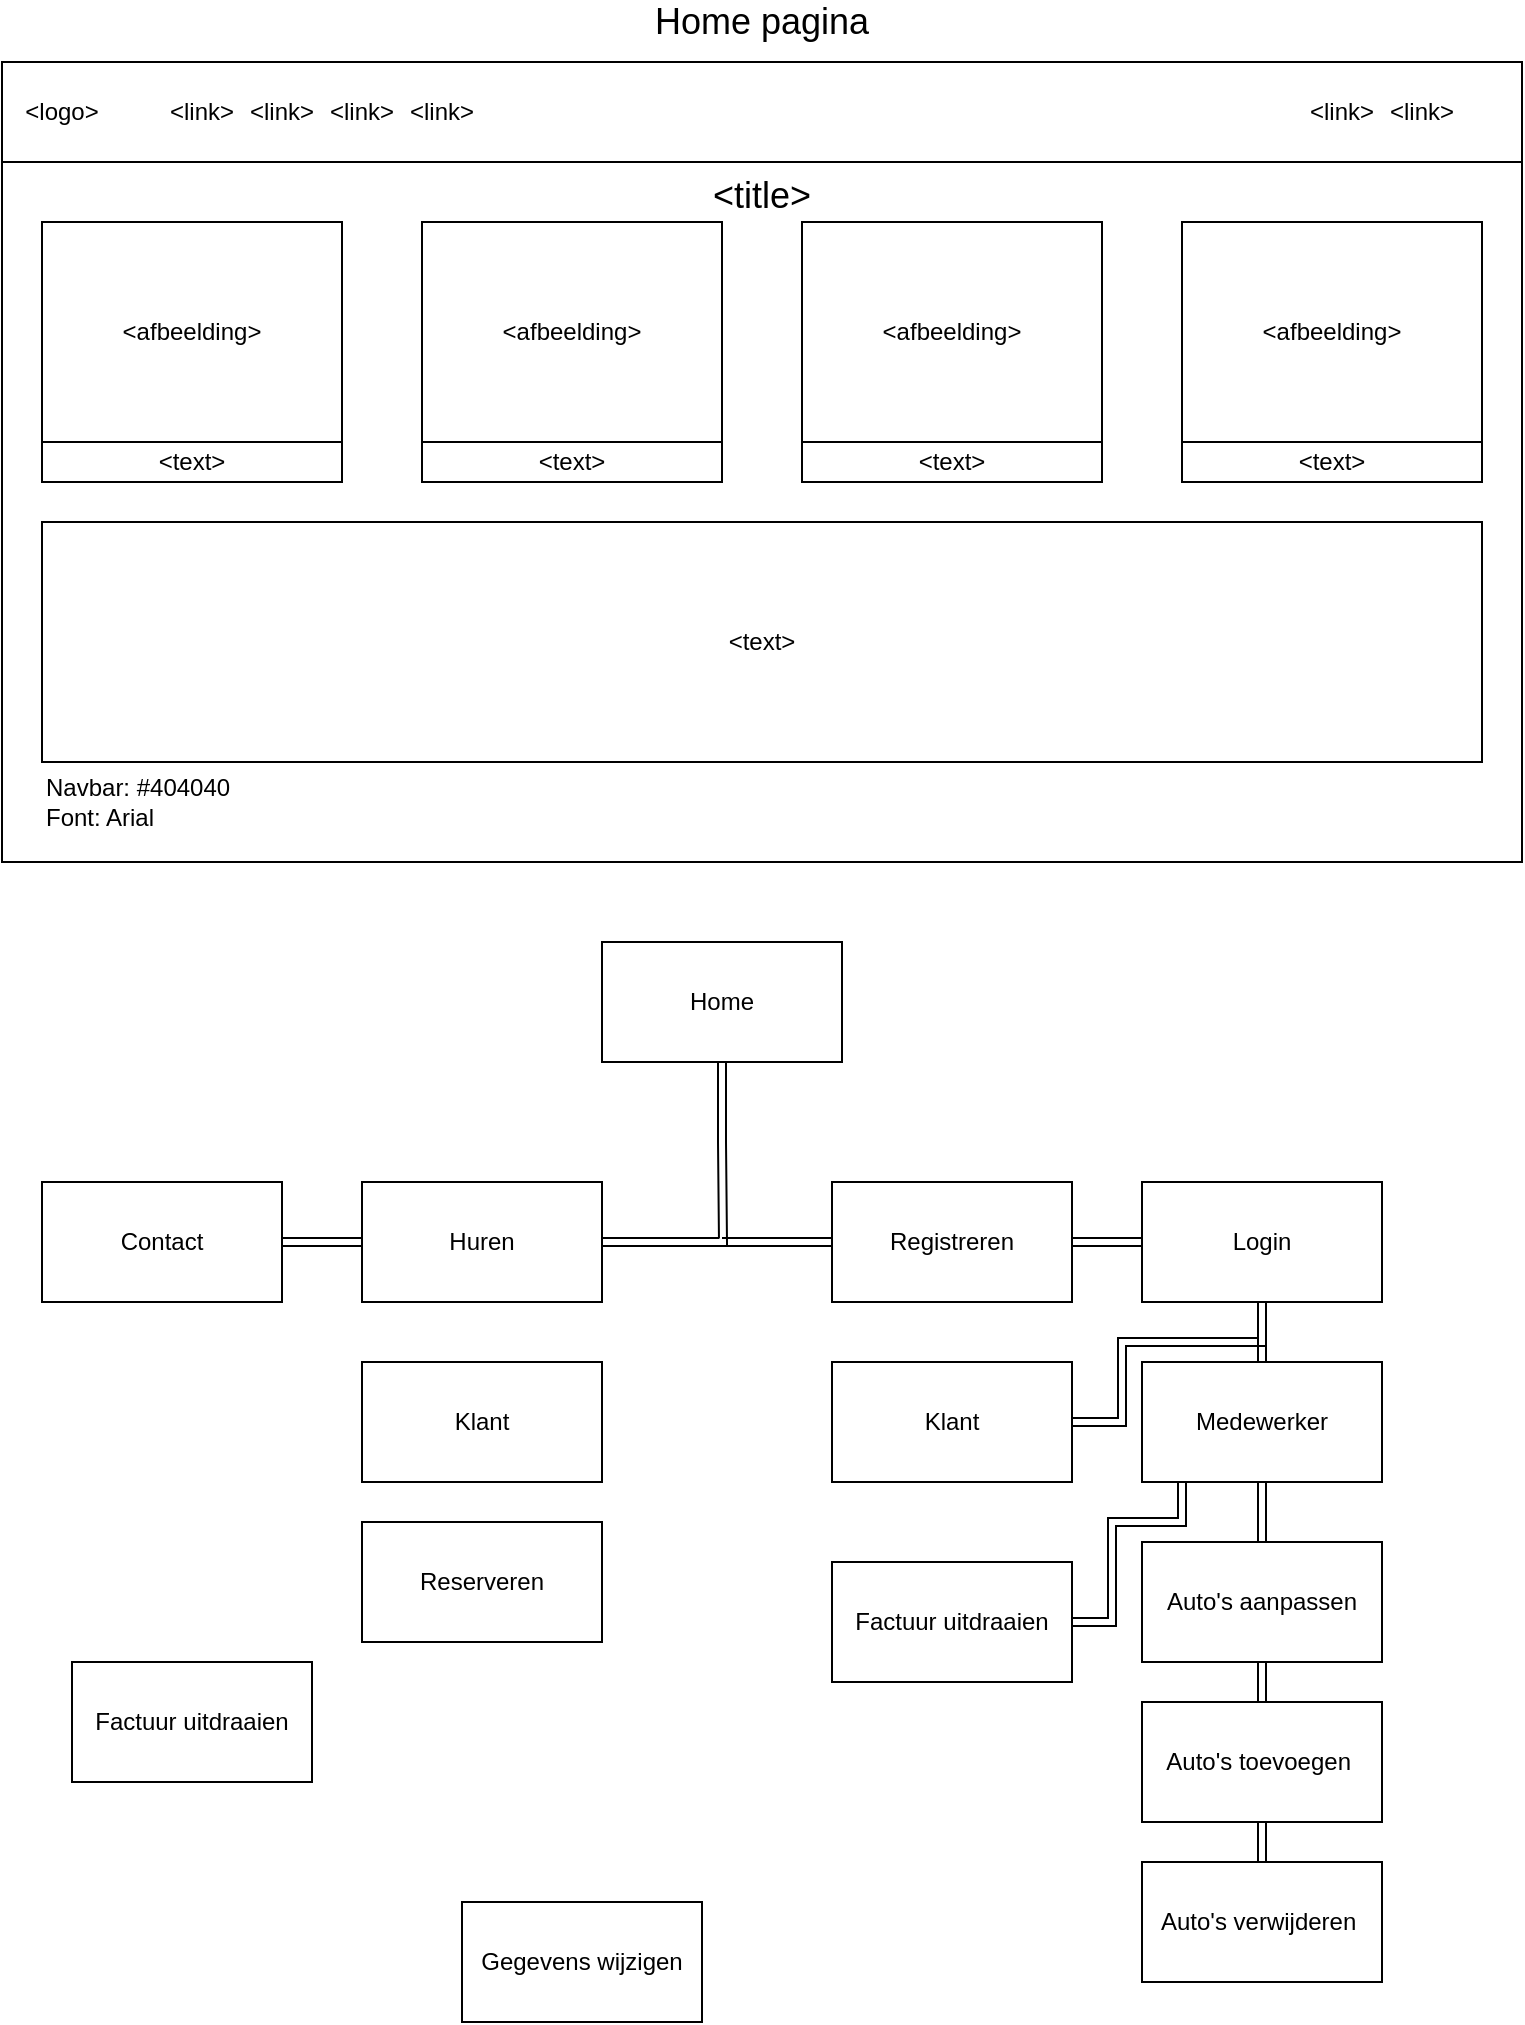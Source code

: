<mxfile version="14.2.9" type="github">
  <diagram id="ICP7XfCdU4k0QFbaAApS" name="Page-1">
    <mxGraphModel dx="998" dy="559" grid="1" gridSize="10" guides="1" tooltips="1" connect="1" arrows="1" fold="1" page="1" pageScale="1" pageWidth="827" pageHeight="1169" background="#FFFFFF" math="0" shadow="0">
      <root>
        <mxCell id="0" />
        <mxCell id="1" parent="0" />
        <mxCell id="QSonKLjE5DIXxnVEfX5k-2" value="" style="rounded=0;whiteSpace=wrap;html=1;" parent="1" vertex="1">
          <mxGeometry x="40" y="40" width="760" height="400" as="geometry" />
        </mxCell>
        <mxCell id="QSonKLjE5DIXxnVEfX5k-4" value="" style="rounded=0;whiteSpace=wrap;html=1;" parent="1" vertex="1">
          <mxGeometry x="40" y="40" width="760" height="50" as="geometry" />
        </mxCell>
        <mxCell id="QSonKLjE5DIXxnVEfX5k-6" value="&amp;lt;afbeelding&amp;gt;" style="rounded=0;whiteSpace=wrap;html=1;" parent="1" vertex="1">
          <mxGeometry x="250" y="120" width="150" height="110" as="geometry" />
        </mxCell>
        <mxCell id="QSonKLjE5DIXxnVEfX5k-7" value="&amp;lt;afbeelding&amp;gt;" style="rounded=0;whiteSpace=wrap;html=1;" parent="1" vertex="1">
          <mxGeometry x="440" y="120" width="150" height="110" as="geometry" />
        </mxCell>
        <mxCell id="QSonKLjE5DIXxnVEfX5k-8" value="&amp;lt;afbeelding&amp;gt;" style="rounded=0;whiteSpace=wrap;html=1;" parent="1" vertex="1">
          <mxGeometry x="630" y="120" width="150" height="110" as="geometry" />
        </mxCell>
        <mxCell id="QSonKLjE5DIXxnVEfX5k-9" value="&amp;lt;text&amp;gt;" style="rounded=0;whiteSpace=wrap;html=1;" parent="1" vertex="1">
          <mxGeometry x="60" y="230" width="150" height="20" as="geometry" />
        </mxCell>
        <mxCell id="QSonKLjE5DIXxnVEfX5k-10" value="&amp;lt;text&amp;gt;" style="rounded=0;whiteSpace=wrap;html=1;" parent="1" vertex="1">
          <mxGeometry x="250" y="230" width="150" height="20" as="geometry" />
        </mxCell>
        <mxCell id="QSonKLjE5DIXxnVEfX5k-11" value="&amp;lt;text&amp;gt;" style="rounded=0;whiteSpace=wrap;html=1;" parent="1" vertex="1">
          <mxGeometry x="440" y="230" width="150" height="20" as="geometry" />
        </mxCell>
        <mxCell id="QSonKLjE5DIXxnVEfX5k-12" value="&amp;lt;text&amp;gt;" style="rounded=0;whiteSpace=wrap;html=1;" parent="1" vertex="1">
          <mxGeometry x="630" y="230" width="150" height="20" as="geometry" />
        </mxCell>
        <mxCell id="QSonKLjE5DIXxnVEfX5k-13" value="&amp;lt;text&amp;gt;" style="rounded=0;whiteSpace=wrap;html=1;" parent="1" vertex="1">
          <mxGeometry x="60" y="270" width="720" height="120" as="geometry" />
        </mxCell>
        <mxCell id="cJjZH-XKdifrrdwPbRbD-1" value="&amp;lt;afbeelding&amp;gt;" style="rounded=0;whiteSpace=wrap;html=1;" parent="1" vertex="1">
          <mxGeometry x="60" y="120" width="150" height="110" as="geometry" />
        </mxCell>
        <mxCell id="f4QJuCPTMVfqGpAJvOSt-1" value="&amp;lt;logo&amp;gt;" style="text;html=1;strokeColor=none;fillColor=none;align=center;verticalAlign=middle;whiteSpace=wrap;rounded=0;" parent="1" vertex="1">
          <mxGeometry x="50" y="55" width="40" height="20" as="geometry" />
        </mxCell>
        <mxCell id="f4QJuCPTMVfqGpAJvOSt-2" value="&amp;lt;link&amp;gt;" style="text;html=1;strokeColor=none;fillColor=none;align=center;verticalAlign=middle;whiteSpace=wrap;rounded=0;" parent="1" vertex="1">
          <mxGeometry x="120" y="55" width="40" height="20" as="geometry" />
        </mxCell>
        <mxCell id="o6htf-XuyYg0vIoJGCG3-15" style="edgeStyle=orthogonalEdgeStyle;shape=link;rounded=0;orthogonalLoop=1;jettySize=auto;html=1;" parent="1" source="f4QJuCPTMVfqGpAJvOSt-3" edge="1">
          <mxGeometry relative="1" as="geometry">
            <mxPoint x="400" y="580" as="targetPoint" />
          </mxGeometry>
        </mxCell>
        <mxCell id="f4QJuCPTMVfqGpAJvOSt-3" value="Home" style="rounded=0;whiteSpace=wrap;html=1;" parent="1" vertex="1">
          <mxGeometry x="340" y="480" width="120" height="60" as="geometry" />
        </mxCell>
        <mxCell id="f4QJuCPTMVfqGpAJvOSt-4" value="Contact" style="rounded=0;whiteSpace=wrap;html=1;" parent="1" vertex="1">
          <mxGeometry x="60" y="600" width="120" height="60" as="geometry" />
        </mxCell>
        <mxCell id="nBukfMa6mgTiIJNsUBsy-5" value="" style="edgeStyle=orthogonalEdgeStyle;shape=link;rounded=0;orthogonalLoop=1;jettySize=auto;html=1;" edge="1" parent="1" source="f4QJuCPTMVfqGpAJvOSt-9" target="f4QJuCPTMVfqGpAJvOSt-15">
          <mxGeometry relative="1" as="geometry" />
        </mxCell>
        <mxCell id="nBukfMa6mgTiIJNsUBsy-6" style="edgeStyle=orthogonalEdgeStyle;shape=link;rounded=0;orthogonalLoop=1;jettySize=auto;html=1;entryX=1;entryY=0.5;entryDx=0;entryDy=0;" edge="1" parent="1" source="f4QJuCPTMVfqGpAJvOSt-9" target="o6htf-XuyYg0vIoJGCG3-3">
          <mxGeometry relative="1" as="geometry">
            <Array as="points">
              <mxPoint x="670" y="680" />
              <mxPoint x="600" y="680" />
              <mxPoint x="600" y="720" />
            </Array>
          </mxGeometry>
        </mxCell>
        <mxCell id="f4QJuCPTMVfqGpAJvOSt-9" value="Login" style="rounded=0;whiteSpace=wrap;html=1;" parent="1" vertex="1">
          <mxGeometry x="610" y="600" width="120" height="60" as="geometry" />
        </mxCell>
        <mxCell id="f4QJuCPTMVfqGpAJvOSt-13" value="Factuur uitdraaien" style="rounded=0;whiteSpace=wrap;html=1;" parent="1" vertex="1">
          <mxGeometry x="455" y="790" width="120" height="60" as="geometry" />
        </mxCell>
        <mxCell id="nBukfMa6mgTiIJNsUBsy-8" style="edgeStyle=orthogonalEdgeStyle;shape=link;rounded=0;orthogonalLoop=1;jettySize=auto;html=1;entryX=1;entryY=0.5;entryDx=0;entryDy=0;" edge="1" parent="1" source="f4QJuCPTMVfqGpAJvOSt-15" target="f4QJuCPTMVfqGpAJvOSt-13">
          <mxGeometry relative="1" as="geometry">
            <Array as="points">
              <mxPoint x="630" y="770" />
              <mxPoint x="595" y="770" />
              <mxPoint x="595" y="820" />
            </Array>
          </mxGeometry>
        </mxCell>
        <mxCell id="f4QJuCPTMVfqGpAJvOSt-15" value="Medewerker" style="rounded=0;whiteSpace=wrap;html=1;" parent="1" vertex="1">
          <mxGeometry x="610" y="690" width="120" height="60" as="geometry" />
        </mxCell>
        <mxCell id="f4QJuCPTMVfqGpAJvOSt-18" value="" style="edgeStyle=orthogonalEdgeStyle;shape=link;rounded=0;orthogonalLoop=1;jettySize=auto;html=1;" parent="1" source="f4QJuCPTMVfqGpAJvOSt-17" target="f4QJuCPTMVfqGpAJvOSt-15" edge="1">
          <mxGeometry relative="1" as="geometry" />
        </mxCell>
        <mxCell id="f4QJuCPTMVfqGpAJvOSt-17" value="Auto&#39;s aanpassen" style="rounded=0;whiteSpace=wrap;html=1;" parent="1" vertex="1">
          <mxGeometry x="610" y="780" width="120" height="60" as="geometry" />
        </mxCell>
        <mxCell id="IaX_yvu7LaWwqj8WJBtz-8" style="edgeStyle=orthogonalEdgeStyle;shape=link;rounded=0;orthogonalLoop=1;jettySize=auto;html=1;" parent="1" source="f4QJuCPTMVfqGpAJvOSt-19" target="IaX_yvu7LaWwqj8WJBtz-7" edge="1">
          <mxGeometry relative="1" as="geometry" />
        </mxCell>
        <mxCell id="IaX_yvu7LaWwqj8WJBtz-11" value="" style="edgeStyle=orthogonalEdgeStyle;shape=link;rounded=0;orthogonalLoop=1;jettySize=auto;html=1;" parent="1" source="f4QJuCPTMVfqGpAJvOSt-19" target="f4QJuCPTMVfqGpAJvOSt-17" edge="1">
          <mxGeometry relative="1" as="geometry" />
        </mxCell>
        <mxCell id="f4QJuCPTMVfqGpAJvOSt-19" value="Auto&#39;s toevoegen&amp;nbsp;" style="rounded=0;whiteSpace=wrap;html=1;" parent="1" vertex="1">
          <mxGeometry x="610" y="860" width="120" height="60" as="geometry" />
        </mxCell>
        <mxCell id="f4QJuCPTMVfqGpAJvOSt-21" value="&lt;font style=&quot;font-size: 18px&quot;&gt;Home pagina&lt;/font&gt;" style="text;html=1;strokeColor=none;fillColor=none;align=center;verticalAlign=middle;whiteSpace=wrap;rounded=0;" parent="1" vertex="1">
          <mxGeometry x="315" y="10" width="210" height="20" as="geometry" />
        </mxCell>
        <mxCell id="f4QJuCPTMVfqGpAJvOSt-22" value="&lt;div&gt;&lt;span&gt;Navbar: #404040&lt;/span&gt;&lt;/div&gt;Font: Arial" style="text;html=1;strokeColor=none;fillColor=none;align=left;verticalAlign=middle;whiteSpace=wrap;rounded=0;" parent="1" vertex="1">
          <mxGeometry x="60" y="400" width="110" height="20" as="geometry" />
        </mxCell>
        <mxCell id="IaX_yvu7LaWwqj8WJBtz-1" value="&amp;lt;link&amp;gt;" style="text;html=1;strokeColor=none;fillColor=none;align=center;verticalAlign=middle;whiteSpace=wrap;rounded=0;" parent="1" vertex="1">
          <mxGeometry x="160" y="55" width="40" height="20" as="geometry" />
        </mxCell>
        <mxCell id="IaX_yvu7LaWwqj8WJBtz-2" value="&amp;lt;link&amp;gt;" style="text;html=1;strokeColor=none;fillColor=none;align=center;verticalAlign=middle;whiteSpace=wrap;rounded=0;" parent="1" vertex="1">
          <mxGeometry x="200" y="55" width="40" height="20" as="geometry" />
        </mxCell>
        <mxCell id="IaX_yvu7LaWwqj8WJBtz-3" value="&amp;lt;link&amp;gt;" style="text;html=1;strokeColor=none;fillColor=none;align=center;verticalAlign=middle;whiteSpace=wrap;rounded=0;" parent="1" vertex="1">
          <mxGeometry x="240" y="55" width="40" height="20" as="geometry" />
        </mxCell>
        <mxCell id="IaX_yvu7LaWwqj8WJBtz-4" value="Reserveren" style="rounded=0;whiteSpace=wrap;html=1;" parent="1" vertex="1">
          <mxGeometry x="220" y="770" width="120" height="60" as="geometry" />
        </mxCell>
        <mxCell id="IaX_yvu7LaWwqj8WJBtz-7" value="Auto&#39;s verwijderen&amp;nbsp;" style="rounded=0;whiteSpace=wrap;html=1;" parent="1" vertex="1">
          <mxGeometry x="610" y="940" width="120" height="60" as="geometry" />
        </mxCell>
        <mxCell id="o6htf-XuyYg0vIoJGCG3-16" style="edgeStyle=orthogonalEdgeStyle;shape=link;rounded=0;orthogonalLoop=1;jettySize=auto;html=1;" parent="1" source="f4QJuCPTMVfqGpAJvOSt-7" edge="1">
          <mxGeometry relative="1" as="geometry">
            <mxPoint x="400" y="580" as="targetPoint" />
          </mxGeometry>
        </mxCell>
        <mxCell id="nBukfMa6mgTiIJNsUBsy-4" value="" style="edgeStyle=orthogonalEdgeStyle;shape=link;rounded=0;orthogonalLoop=1;jettySize=auto;html=1;" edge="1" parent="1" source="f4QJuCPTMVfqGpAJvOSt-7" target="f4QJuCPTMVfqGpAJvOSt-4">
          <mxGeometry relative="1" as="geometry" />
        </mxCell>
        <mxCell id="f4QJuCPTMVfqGpAJvOSt-7" value="Huren" style="rounded=0;whiteSpace=wrap;html=1;" parent="1" vertex="1">
          <mxGeometry x="220" y="600" width="120" height="60" as="geometry" />
        </mxCell>
        <mxCell id="o6htf-XuyYg0vIoJGCG3-17" style="edgeStyle=orthogonalEdgeStyle;shape=link;rounded=0;orthogonalLoop=1;jettySize=auto;html=1;" parent="1" source="f4QJuCPTMVfqGpAJvOSt-10" edge="1">
          <mxGeometry relative="1" as="geometry">
            <mxPoint x="400" y="630" as="targetPoint" />
          </mxGeometry>
        </mxCell>
        <mxCell id="nBukfMa6mgTiIJNsUBsy-1" value="" style="edgeStyle=orthogonalEdgeStyle;rounded=0;orthogonalLoop=1;jettySize=auto;html=1;shape=link;" edge="1" parent="1" source="f4QJuCPTMVfqGpAJvOSt-10" target="f4QJuCPTMVfqGpAJvOSt-9">
          <mxGeometry relative="1" as="geometry" />
        </mxCell>
        <mxCell id="f4QJuCPTMVfqGpAJvOSt-10" value="Registreren" style="rounded=0;whiteSpace=wrap;html=1;" parent="1" vertex="1">
          <mxGeometry x="455" y="600" width="120" height="60" as="geometry" />
        </mxCell>
        <mxCell id="IaX_yvu7LaWwqj8WJBtz-15" value="Gegevens wijzigen" style="rounded=0;whiteSpace=wrap;html=1;" parent="1" vertex="1">
          <mxGeometry x="270" y="960" width="120" height="60" as="geometry" />
        </mxCell>
        <mxCell id="o6htf-XuyYg0vIoJGCG3-1" value="&amp;lt;link&amp;gt;" style="text;html=1;strokeColor=none;fillColor=none;align=center;verticalAlign=middle;whiteSpace=wrap;rounded=0;" parent="1" vertex="1">
          <mxGeometry x="690" y="55" width="40" height="20" as="geometry" />
        </mxCell>
        <mxCell id="o6htf-XuyYg0vIoJGCG3-2" value="&amp;lt;link&amp;gt;" style="text;html=1;strokeColor=none;fillColor=none;align=center;verticalAlign=middle;whiteSpace=wrap;rounded=0;" parent="1" vertex="1">
          <mxGeometry x="730" y="55" width="40" height="20" as="geometry" />
        </mxCell>
        <mxCell id="o6htf-XuyYg0vIoJGCG3-3" value="Klant" style="rounded=0;whiteSpace=wrap;html=1;" parent="1" vertex="1">
          <mxGeometry x="455" y="690" width="120" height="60" as="geometry" />
        </mxCell>
        <mxCell id="o6htf-XuyYg0vIoJGCG3-7" value="Factuur uitdraaien" style="rounded=0;whiteSpace=wrap;html=1;" parent="1" vertex="1">
          <mxGeometry x="75" y="840" width="120" height="60" as="geometry" />
        </mxCell>
        <mxCell id="o6htf-XuyYg0vIoJGCG3-21" value="&lt;font style=&quot;font-size: 18px&quot;&gt;&amp;lt;title&amp;gt;&lt;/font&gt;" style="text;html=1;strokeColor=none;fillColor=none;align=center;verticalAlign=middle;whiteSpace=wrap;rounded=0;" parent="1" vertex="1">
          <mxGeometry x="400" y="97" width="40" height="20" as="geometry" />
        </mxCell>
        <mxCell id="nBukfMa6mgTiIJNsUBsy-7" value="Klant" style="rounded=0;whiteSpace=wrap;html=1;" vertex="1" parent="1">
          <mxGeometry x="220" y="690" width="120" height="60" as="geometry" />
        </mxCell>
      </root>
    </mxGraphModel>
  </diagram>
</mxfile>
